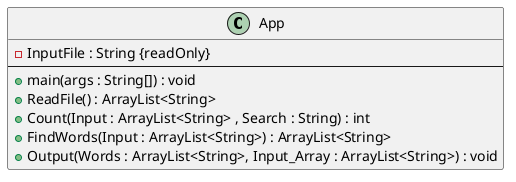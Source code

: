 @startuml
Class App{
- InputFile : String {readOnly}
---
+ main(args : String[]) : void
+ ReadFile() : ArrayList<String>
+ Count(Input : ArrayList<String> , Search : String) : int
+ FindWords(Input : ArrayList<String>) : ArrayList<String>
+Output(Words : ArrayList<String>, Input_Array : ArrayList<String>) : void
}
@enduml